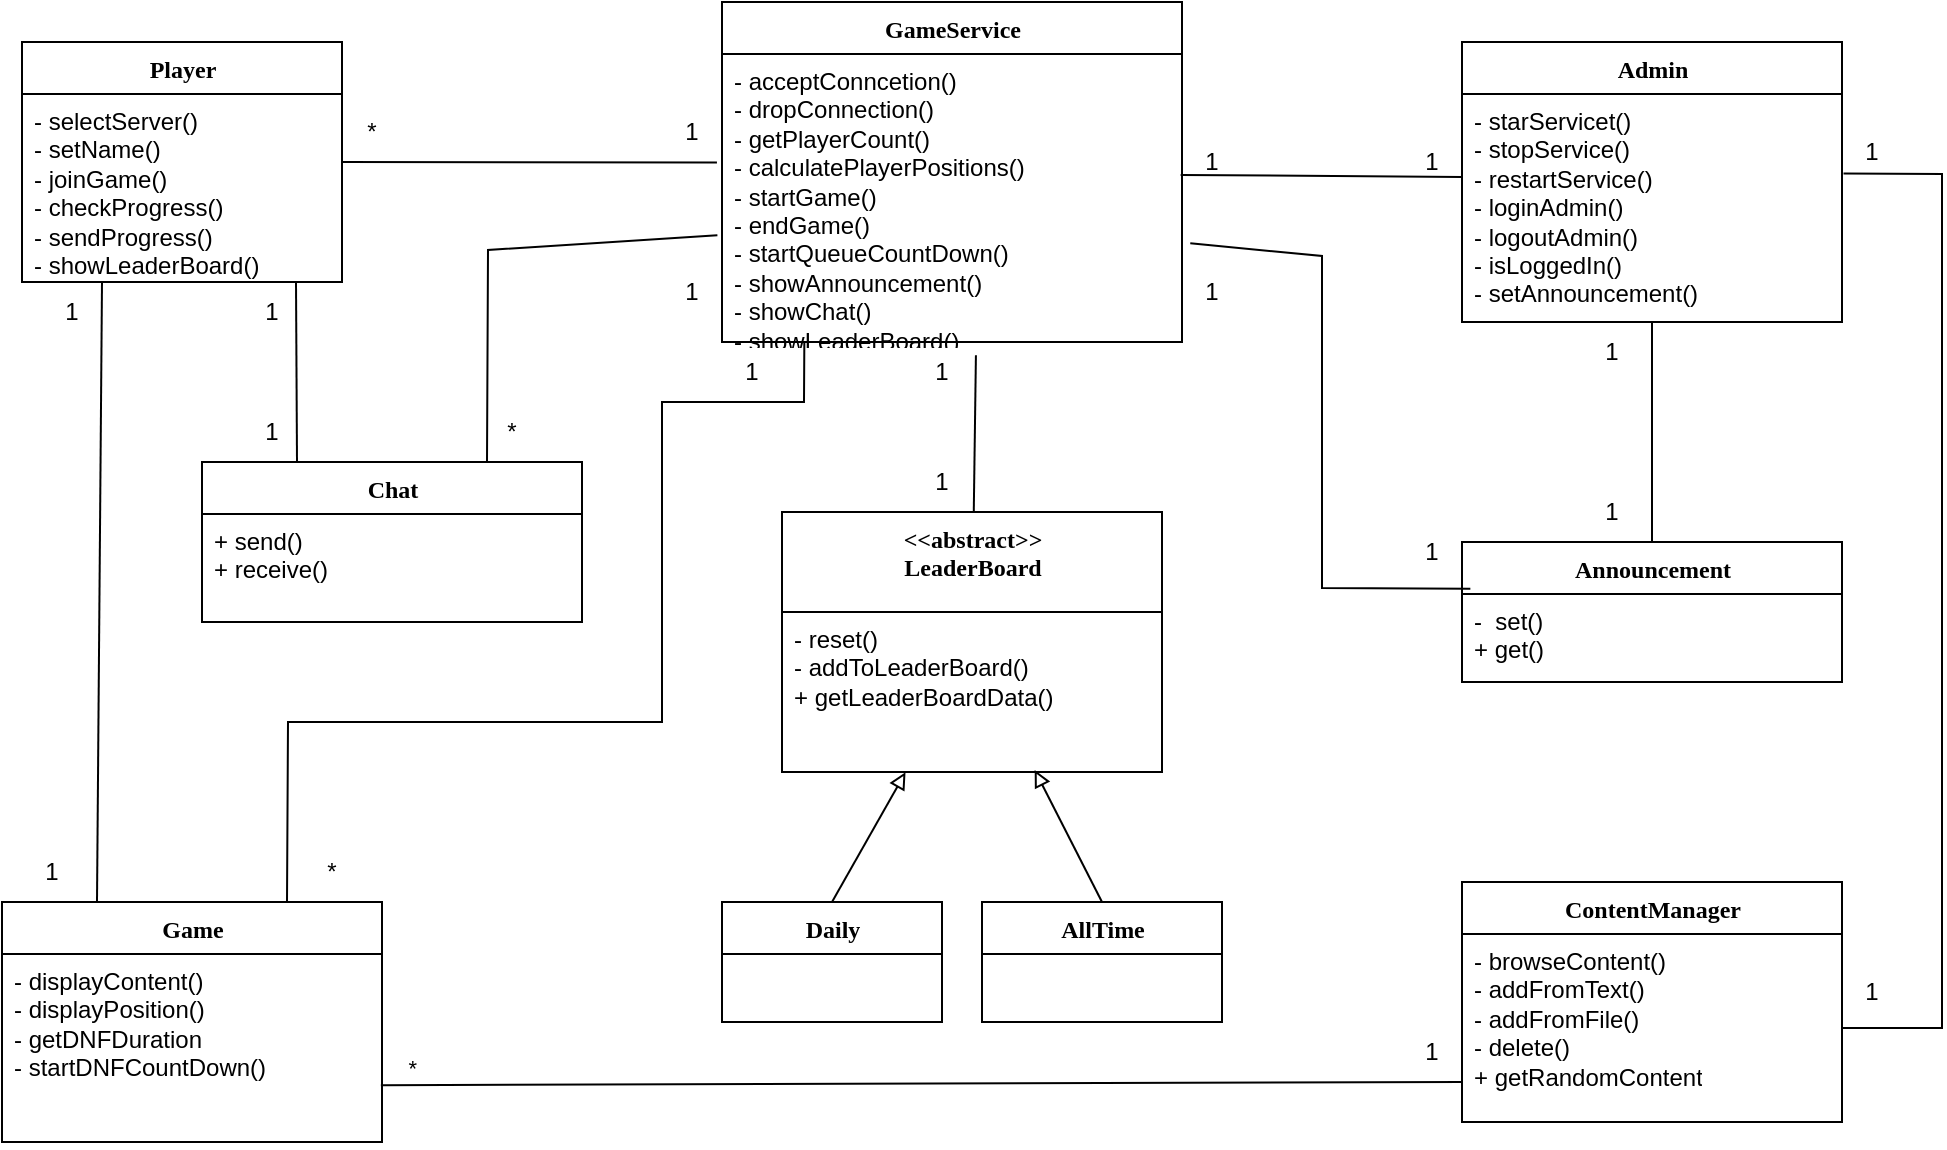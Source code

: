<mxfile version="15.7.3" type="github">
  <diagram name="Page-1" id="6133507b-19e7-1e82-6fc7-422aa6c4b21f">
    <mxGraphModel dx="1185" dy="588" grid="1" gridSize="10" guides="1" tooltips="1" connect="1" arrows="1" fold="1" page="1" pageScale="1" pageWidth="1100" pageHeight="850" background="none" math="0" shadow="0">
      <root>
        <mxCell id="0" />
        <mxCell id="1" parent="0" />
        <mxCell id="wfZpxTTQa772Oig5sYXO-8" value="Player" style="swimlane;html=1;fontStyle=1;align=center;verticalAlign=top;childLayout=stackLayout;horizontal=1;startSize=26;horizontalStack=0;resizeParent=1;resizeLast=0;collapsible=1;marginBottom=0;swimlaneFillColor=#ffffff;rounded=0;shadow=0;comic=0;labelBackgroundColor=none;strokeWidth=1;fillColor=none;fontFamily=Verdana;fontSize=12" parent="1" vertex="1">
          <mxGeometry x="90" y="60" width="160" height="120" as="geometry">
            <mxRectangle x="35" y="132" width="100" height="26" as="alternateBounds" />
          </mxGeometry>
        </mxCell>
        <mxCell id="wfZpxTTQa772Oig5sYXO-13" value="- selectServer()&lt;br&gt;- setName()&lt;br&gt;- joinGame()&lt;br&gt;- checkProgress()&lt;br&gt;- sendProgress()&lt;br&gt;- showLeaderBoard()" style="text;html=1;strokeColor=none;fillColor=none;align=left;verticalAlign=top;spacingLeft=4;spacingRight=4;whiteSpace=wrap;overflow=hidden;rotatable=0;points=[[0,0.5],[1,0.5]];portConstraint=eastwest;" parent="wfZpxTTQa772Oig5sYXO-8" vertex="1">
          <mxGeometry y="26" width="160" height="94" as="geometry" />
        </mxCell>
        <mxCell id="wfZpxTTQa772Oig5sYXO-30" value="Admin" style="swimlane;html=1;fontStyle=1;align=center;verticalAlign=top;childLayout=stackLayout;horizontal=1;startSize=26;horizontalStack=0;resizeParent=1;resizeLast=0;collapsible=1;marginBottom=0;swimlaneFillColor=#ffffff;rounded=0;shadow=0;comic=0;labelBackgroundColor=none;strokeWidth=1;fillColor=none;fontFamily=Verdana;fontSize=12" parent="1" vertex="1">
          <mxGeometry x="810" y="60" width="190" height="140" as="geometry">
            <mxRectangle x="35" y="132" width="100" height="26" as="alternateBounds" />
          </mxGeometry>
        </mxCell>
        <mxCell id="wfZpxTTQa772Oig5sYXO-31" value="- starServicet()&amp;nbsp;&lt;br&gt;- stopService()&lt;br&gt;- restartService()&lt;br&gt;- loginAdmin()&lt;br&gt;- logoutAdmin()&lt;br&gt;- isLoggedIn()&lt;br&gt;- setAnnouncement()" style="text;html=1;strokeColor=none;fillColor=none;align=left;verticalAlign=top;spacingLeft=4;spacingRight=4;whiteSpace=wrap;overflow=hidden;rotatable=0;points=[[0,0.5],[1,0.5]];portConstraint=eastwest;" parent="wfZpxTTQa772Oig5sYXO-30" vertex="1">
          <mxGeometry y="26" width="190" height="114" as="geometry" />
        </mxCell>
        <mxCell id="wfZpxTTQa772Oig5sYXO-37" value="GameService" style="swimlane;html=1;fontStyle=1;align=center;verticalAlign=top;childLayout=stackLayout;horizontal=1;startSize=26;horizontalStack=0;resizeParent=1;resizeLast=0;collapsible=1;marginBottom=0;swimlaneFillColor=#ffffff;rounded=0;shadow=0;comic=0;labelBackgroundColor=none;strokeWidth=1;fillColor=none;fontFamily=Verdana;fontSize=12" parent="1" vertex="1">
          <mxGeometry x="440" y="40" width="230" height="170" as="geometry">
            <mxRectangle x="35" y="132" width="100" height="26" as="alternateBounds" />
          </mxGeometry>
        </mxCell>
        <mxCell id="wfZpxTTQa772Oig5sYXO-38" value="- acceptConncetion()&amp;nbsp;&lt;br&gt;- dropConnection()&lt;br&gt;- getPlayerCount()&lt;br&gt;- calculatePlayerPositions()&lt;br&gt;- startGame()&lt;br&gt;- endGame()&lt;br&gt;- startQueueCountDown()&lt;br&gt;- showAnnouncement()&lt;br&gt;- showChat()&lt;br&gt;- showLeaderBoard()" style="text;html=1;strokeColor=none;fillColor=none;align=left;verticalAlign=top;spacingLeft=4;spacingRight=4;whiteSpace=wrap;overflow=hidden;rotatable=0;points=[[0,0.5],[1,0.5]];portConstraint=eastwest;" parent="wfZpxTTQa772Oig5sYXO-37" vertex="1">
          <mxGeometry y="26" width="230" height="144" as="geometry" />
        </mxCell>
        <mxCell id="wfZpxTTQa772Oig5sYXO-39" value="&amp;lt;&amp;lt;abstract&amp;gt;&amp;gt;&lt;br&gt;LeaderBoard" style="swimlane;html=1;fontStyle=1;align=center;verticalAlign=top;childLayout=stackLayout;horizontal=1;startSize=50;horizontalStack=0;resizeParent=1;resizeLast=0;collapsible=1;marginBottom=0;swimlaneFillColor=#ffffff;rounded=0;shadow=0;comic=0;labelBackgroundColor=none;strokeWidth=1;fillColor=none;fontFamily=Verdana;fontSize=12" parent="1" vertex="1">
          <mxGeometry x="470" y="295" width="190" height="130" as="geometry">
            <mxRectangle x="35" y="132" width="100" height="26" as="alternateBounds" />
          </mxGeometry>
        </mxCell>
        <mxCell id="wfZpxTTQa772Oig5sYXO-40" value="- reset()&amp;nbsp;&lt;br&gt;- addToLeaderBoard()&lt;br&gt;+ getLeaderBoardData()" style="text;html=1;strokeColor=none;fillColor=none;align=left;verticalAlign=top;spacingLeft=4;spacingRight=4;whiteSpace=wrap;overflow=hidden;rotatable=0;points=[[0,0.5],[1,0.5]];portConstraint=eastwest;" parent="wfZpxTTQa772Oig5sYXO-39" vertex="1">
          <mxGeometry y="50" width="190" height="74" as="geometry" />
        </mxCell>
        <mxCell id="eXDHZw1sji2fYFl-oHVr-1" value="ContentManager" style="swimlane;html=1;fontStyle=1;align=center;verticalAlign=top;childLayout=stackLayout;horizontal=1;startSize=26;horizontalStack=0;resizeParent=1;resizeLast=0;collapsible=1;marginBottom=0;swimlaneFillColor=#ffffff;rounded=0;shadow=0;comic=0;labelBackgroundColor=none;strokeWidth=1;fillColor=none;fontFamily=Verdana;fontSize=12" vertex="1" parent="1">
          <mxGeometry x="810" y="480" width="190" height="120" as="geometry">
            <mxRectangle x="35" y="132" width="100" height="26" as="alternateBounds" />
          </mxGeometry>
        </mxCell>
        <mxCell id="eXDHZw1sji2fYFl-oHVr-2" value="- browseContent()&lt;br&gt;- addFromText()&lt;br&gt;- addFromFile()&lt;br&gt;- delete()&lt;br&gt;+ getRandomContent&lt;br&gt;" style="text;html=1;strokeColor=none;fillColor=none;align=left;verticalAlign=top;spacingLeft=4;spacingRight=4;whiteSpace=wrap;overflow=hidden;rotatable=0;points=[[0,0.5],[1,0.5]];portConstraint=eastwest;" vertex="1" parent="eXDHZw1sji2fYFl-oHVr-1">
          <mxGeometry y="26" width="190" height="94" as="geometry" />
        </mxCell>
        <mxCell id="eXDHZw1sji2fYFl-oHVr-4" value="Game" style="swimlane;html=1;fontStyle=1;align=center;verticalAlign=top;childLayout=stackLayout;horizontal=1;startSize=26;horizontalStack=0;resizeParent=1;resizeLast=0;collapsible=1;marginBottom=0;swimlaneFillColor=#ffffff;rounded=0;shadow=0;comic=0;labelBackgroundColor=none;strokeWidth=1;fillColor=none;fontFamily=Verdana;fontSize=12" vertex="1" parent="1">
          <mxGeometry x="80" y="490" width="190" height="120" as="geometry">
            <mxRectangle x="35" y="132" width="100" height="26" as="alternateBounds" />
          </mxGeometry>
        </mxCell>
        <mxCell id="eXDHZw1sji2fYFl-oHVr-5" value="- displayContent()&lt;br&gt;- displayPosition()&lt;br&gt;- getDNFDuration&lt;br&gt;- startDNFCountDown()" style="text;html=1;strokeColor=none;fillColor=none;align=left;verticalAlign=top;spacingLeft=4;spacingRight=4;whiteSpace=wrap;overflow=hidden;rotatable=0;points=[[0,0.5],[1,0.5]];portConstraint=eastwest;" vertex="1" parent="eXDHZw1sji2fYFl-oHVr-4">
          <mxGeometry y="26" width="190" height="94" as="geometry" />
        </mxCell>
        <mxCell id="eXDHZw1sji2fYFl-oHVr-7" value="Chat" style="swimlane;html=1;fontStyle=1;align=center;verticalAlign=top;childLayout=stackLayout;horizontal=1;startSize=26;horizontalStack=0;resizeParent=1;resizeLast=0;collapsible=1;marginBottom=0;swimlaneFillColor=#ffffff;rounded=0;shadow=0;comic=0;labelBackgroundColor=none;strokeWidth=1;fillColor=none;fontFamily=Verdana;fontSize=12" vertex="1" parent="1">
          <mxGeometry x="180" y="270" width="190" height="80" as="geometry">
            <mxRectangle x="35" y="132" width="100" height="26" as="alternateBounds" />
          </mxGeometry>
        </mxCell>
        <mxCell id="eXDHZw1sji2fYFl-oHVr-8" value="+ send()&amp;nbsp;&lt;br&gt;+ receive()" style="text;html=1;strokeColor=none;fillColor=none;align=left;verticalAlign=top;spacingLeft=4;spacingRight=4;whiteSpace=wrap;overflow=hidden;rotatable=0;points=[[0,0.5],[1,0.5]];portConstraint=eastwest;" vertex="1" parent="eXDHZw1sji2fYFl-oHVr-7">
          <mxGeometry y="26" width="190" height="44" as="geometry" />
        </mxCell>
        <mxCell id="eXDHZw1sji2fYFl-oHVr-9" value="Announcement" style="swimlane;html=1;fontStyle=1;align=center;verticalAlign=top;childLayout=stackLayout;horizontal=1;startSize=26;horizontalStack=0;resizeParent=1;resizeLast=0;collapsible=1;marginBottom=0;swimlaneFillColor=#ffffff;rounded=0;shadow=0;comic=0;labelBackgroundColor=none;strokeWidth=1;fillColor=none;fontFamily=Verdana;fontSize=12" vertex="1" parent="1">
          <mxGeometry x="810" y="310" width="190" height="70" as="geometry">
            <mxRectangle x="35" y="132" width="100" height="26" as="alternateBounds" />
          </mxGeometry>
        </mxCell>
        <mxCell id="eXDHZw1sji2fYFl-oHVr-10" value="-&amp;nbsp; set()&lt;br&gt;+ get()&amp;nbsp;" style="text;html=1;strokeColor=none;fillColor=none;align=left;verticalAlign=top;spacingLeft=4;spacingRight=4;whiteSpace=wrap;overflow=hidden;rotatable=0;points=[[0,0.5],[1,0.5]];portConstraint=eastwest;" vertex="1" parent="eXDHZw1sji2fYFl-oHVr-9">
          <mxGeometry y="26" width="190" height="44" as="geometry" />
        </mxCell>
        <mxCell id="eXDHZw1sji2fYFl-oHVr-11" value="Daily" style="swimlane;html=1;fontStyle=1;align=center;verticalAlign=top;childLayout=stackLayout;horizontal=1;startSize=26;horizontalStack=0;resizeParent=1;resizeLast=0;collapsible=1;marginBottom=0;swimlaneFillColor=#ffffff;rounded=0;shadow=0;comic=0;labelBackgroundColor=none;strokeWidth=1;fillColor=none;fontFamily=Verdana;fontSize=12" vertex="1" parent="1">
          <mxGeometry x="440" y="490" width="110" height="60" as="geometry">
            <mxRectangle x="35" y="132" width="100" height="26" as="alternateBounds" />
          </mxGeometry>
        </mxCell>
        <mxCell id="eXDHZw1sji2fYFl-oHVr-13" value="AllTime" style="swimlane;html=1;fontStyle=1;align=center;verticalAlign=top;childLayout=stackLayout;horizontal=1;startSize=26;horizontalStack=0;resizeParent=1;resizeLast=0;collapsible=1;marginBottom=0;swimlaneFillColor=#ffffff;rounded=0;shadow=0;comic=0;labelBackgroundColor=none;strokeWidth=1;fillColor=none;fontFamily=Verdana;fontSize=12" vertex="1" parent="1">
          <mxGeometry x="570" y="490" width="120" height="60" as="geometry">
            <mxRectangle x="35" y="132" width="100" height="26" as="alternateBounds" />
          </mxGeometry>
        </mxCell>
        <mxCell id="eXDHZw1sji2fYFl-oHVr-14" value="" style="endArrow=none;html=1;rounded=0;entryX=-0.011;entryY=0.377;entryDx=0;entryDy=0;entryPerimeter=0;exitX=0;exitY=1;exitDx=0;exitDy=0;exitPerimeter=0;" edge="1" parent="1" source="eXDHZw1sji2fYFl-oHVr-20" target="wfZpxTTQa772Oig5sYXO-38">
          <mxGeometry width="50" height="50" relative="1" as="geometry">
            <mxPoint x="300" y="140" as="sourcePoint" />
            <mxPoint x="410" y="123" as="targetPoint" />
          </mxGeometry>
        </mxCell>
        <mxCell id="eXDHZw1sji2fYFl-oHVr-17" value="" style="endArrow=block;html=1;rounded=0;exitX=0.5;exitY=0;exitDx=0;exitDy=0;endFill=0;entryX=0.325;entryY=1.083;entryDx=0;entryDy=0;entryPerimeter=0;" edge="1" parent="1" source="eXDHZw1sji2fYFl-oHVr-11" target="wfZpxTTQa772Oig5sYXO-40">
          <mxGeometry width="50" height="50" relative="1" as="geometry">
            <mxPoint x="520" y="420" as="sourcePoint" />
            <mxPoint x="530" y="430" as="targetPoint" />
          </mxGeometry>
        </mxCell>
        <mxCell id="eXDHZw1sji2fYFl-oHVr-19" value="" style="endArrow=block;html=1;rounded=0;exitX=0.5;exitY=0;exitDx=0;exitDy=0;endFill=0;entryX=0.665;entryY=1.068;entryDx=0;entryDy=0;entryPerimeter=0;" edge="1" parent="1" source="eXDHZw1sji2fYFl-oHVr-13" target="wfZpxTTQa772Oig5sYXO-40">
          <mxGeometry width="50" height="50" relative="1" as="geometry">
            <mxPoint x="505" y="500" as="sourcePoint" />
            <mxPoint x="540" y="440" as="targetPoint" />
          </mxGeometry>
        </mxCell>
        <mxCell id="eXDHZw1sji2fYFl-oHVr-20" value="*" style="text;html=1;strokeColor=none;fillColor=none;align=center;verticalAlign=middle;whiteSpace=wrap;rounded=0;" vertex="1" parent="1">
          <mxGeometry x="250" y="90" width="30" height="30" as="geometry" />
        </mxCell>
        <mxCell id="eXDHZw1sji2fYFl-oHVr-21" value="1" style="text;html=1;strokeColor=none;fillColor=none;align=center;verticalAlign=middle;whiteSpace=wrap;rounded=0;" vertex="1" parent="1">
          <mxGeometry x="410" y="90" width="30" height="30" as="geometry" />
        </mxCell>
        <mxCell id="eXDHZw1sji2fYFl-oHVr-22" value="" style="endArrow=none;html=1;rounded=0;exitX=0.25;exitY=1;exitDx=0;exitDy=0;entryX=0.25;entryY=0;entryDx=0;entryDy=0;" edge="1" parent="1" source="wfZpxTTQa772Oig5sYXO-8" target="eXDHZw1sji2fYFl-oHVr-4">
          <mxGeometry width="50" height="50" relative="1" as="geometry">
            <mxPoint x="520" y="420" as="sourcePoint" />
            <mxPoint x="410" y="123" as="targetPoint" />
          </mxGeometry>
        </mxCell>
        <mxCell id="eXDHZw1sji2fYFl-oHVr-23" value="" style="endArrow=none;html=1;rounded=0;entryX=0.75;entryY=0;entryDx=0;entryDy=0;exitX=0.179;exitY=0.999;exitDx=0;exitDy=0;exitPerimeter=0;" edge="1" parent="1" source="wfZpxTTQa772Oig5sYXO-38" target="eXDHZw1sji2fYFl-oHVr-4">
          <mxGeometry width="50" height="50" relative="1" as="geometry">
            <mxPoint x="420" y="230" as="sourcePoint" />
            <mxPoint x="410" y="123" as="targetPoint" />
            <Array as="points">
              <mxPoint x="481" y="240" />
              <mxPoint x="410" y="240" />
              <mxPoint x="410" y="400" />
              <mxPoint x="223" y="400" />
            </Array>
          </mxGeometry>
        </mxCell>
        <mxCell id="eXDHZw1sji2fYFl-oHVr-26" value="*" style="text;html=1;strokeColor=none;fillColor=none;align=center;verticalAlign=middle;whiteSpace=wrap;rounded=0;" vertex="1" parent="1">
          <mxGeometry x="230" y="460" width="30" height="30" as="geometry" />
        </mxCell>
        <mxCell id="eXDHZw1sji2fYFl-oHVr-27" value="1" style="text;html=1;strokeColor=none;fillColor=none;align=center;verticalAlign=middle;whiteSpace=wrap;rounded=0;" vertex="1" parent="1">
          <mxGeometry x="440" y="210" width="30" height="30" as="geometry" />
        </mxCell>
        <mxCell id="eXDHZw1sji2fYFl-oHVr-28" value="1" style="text;html=1;strokeColor=none;fillColor=none;align=center;verticalAlign=middle;whiteSpace=wrap;rounded=0;" vertex="1" parent="1">
          <mxGeometry x="100" y="180" width="30" height="30" as="geometry" />
        </mxCell>
        <mxCell id="eXDHZw1sji2fYFl-oHVr-29" value="1" style="text;html=1;strokeColor=none;fillColor=none;align=center;verticalAlign=middle;whiteSpace=wrap;rounded=0;" vertex="1" parent="1">
          <mxGeometry x="90" y="460" width="30" height="30" as="geometry" />
        </mxCell>
        <mxCell id="eXDHZw1sji2fYFl-oHVr-30" value="" style="endArrow=none;html=1;rounded=0;exitX=0.25;exitY=0;exitDx=0;exitDy=0;" edge="1" parent="1" source="eXDHZw1sji2fYFl-oHVr-7">
          <mxGeometry width="50" height="50" relative="1" as="geometry">
            <mxPoint x="520" y="420" as="sourcePoint" />
            <mxPoint x="227" y="180" as="targetPoint" />
          </mxGeometry>
        </mxCell>
        <mxCell id="eXDHZw1sji2fYFl-oHVr-35" value="" style="endArrow=none;html=1;rounded=0;exitX=0.997;exitY=0.698;exitDx=0;exitDy=0;exitPerimeter=0;entryX=0;entryY=0.787;entryDx=0;entryDy=0;entryPerimeter=0;endFill=0;" edge="1" parent="1" source="eXDHZw1sji2fYFl-oHVr-5" target="eXDHZw1sji2fYFl-oHVr-2">
          <mxGeometry relative="1" as="geometry">
            <mxPoint x="460" y="400" as="sourcePoint" />
            <mxPoint x="620" y="400" as="targetPoint" />
          </mxGeometry>
        </mxCell>
        <mxCell id="eXDHZw1sji2fYFl-oHVr-37" value="&amp;nbsp; &amp;nbsp; *" style="edgeLabel;resizable=0;html=1;align=left;verticalAlign=bottom;" connectable="0" vertex="1" parent="eXDHZw1sji2fYFl-oHVr-35">
          <mxGeometry x="-1" relative="1" as="geometry" />
        </mxCell>
        <mxCell id="eXDHZw1sji2fYFl-oHVr-40" value="1" style="text;html=1;strokeColor=none;fillColor=none;align=center;verticalAlign=middle;whiteSpace=wrap;rounded=0;" vertex="1" parent="1">
          <mxGeometry x="200" y="180" width="30" height="30" as="geometry" />
        </mxCell>
        <mxCell id="eXDHZw1sji2fYFl-oHVr-41" value="1" style="text;html=1;strokeColor=none;fillColor=none;align=center;verticalAlign=middle;whiteSpace=wrap;rounded=0;" vertex="1" parent="1">
          <mxGeometry x="200" y="240" width="30" height="30" as="geometry" />
        </mxCell>
        <mxCell id="eXDHZw1sji2fYFl-oHVr-42" value="" style="endArrow=none;html=1;rounded=0;exitX=0.75;exitY=0;exitDx=0;exitDy=0;entryX=-0.01;entryY=0.629;entryDx=0;entryDy=0;entryPerimeter=0;" edge="1" parent="1" source="eXDHZw1sji2fYFl-oHVr-7" target="wfZpxTTQa772Oig5sYXO-38">
          <mxGeometry width="50" height="50" relative="1" as="geometry">
            <mxPoint x="520" y="420" as="sourcePoint" />
            <mxPoint x="570" y="370" as="targetPoint" />
            <Array as="points">
              <mxPoint x="323" y="164" />
            </Array>
          </mxGeometry>
        </mxCell>
        <mxCell id="eXDHZw1sji2fYFl-oHVr-43" value="1" style="text;html=1;strokeColor=none;fillColor=none;align=center;verticalAlign=middle;whiteSpace=wrap;rounded=0;" vertex="1" parent="1">
          <mxGeometry x="410" y="170" width="30" height="30" as="geometry" />
        </mxCell>
        <mxCell id="eXDHZw1sji2fYFl-oHVr-44" value="*" style="text;html=1;strokeColor=none;fillColor=none;align=center;verticalAlign=middle;whiteSpace=wrap;rounded=0;" vertex="1" parent="1">
          <mxGeometry x="320" y="240" width="30" height="30" as="geometry" />
        </mxCell>
        <mxCell id="eXDHZw1sji2fYFl-oHVr-45" value="" style="endArrow=none;html=1;rounded=0;entryX=0.552;entryY=1.046;entryDx=0;entryDy=0;entryPerimeter=0;" edge="1" parent="1" source="wfZpxTTQa772Oig5sYXO-39" target="wfZpxTTQa772Oig5sYXO-38">
          <mxGeometry width="50" height="50" relative="1" as="geometry">
            <mxPoint x="520" y="420" as="sourcePoint" />
            <mxPoint x="570" y="370" as="targetPoint" />
          </mxGeometry>
        </mxCell>
        <mxCell id="eXDHZw1sji2fYFl-oHVr-46" value="1" style="text;html=1;strokeColor=none;fillColor=none;align=center;verticalAlign=middle;whiteSpace=wrap;rounded=0;" vertex="1" parent="1">
          <mxGeometry x="535" y="210" width="30" height="30" as="geometry" />
        </mxCell>
        <mxCell id="eXDHZw1sji2fYFl-oHVr-47" value="1" style="text;html=1;strokeColor=none;fillColor=none;align=center;verticalAlign=middle;whiteSpace=wrap;rounded=0;" vertex="1" parent="1">
          <mxGeometry x="535" y="265" width="30" height="30" as="geometry" />
        </mxCell>
        <mxCell id="eXDHZw1sji2fYFl-oHVr-49" value="" style="endArrow=none;html=1;rounded=0;exitX=0.997;exitY=0.42;exitDx=0;exitDy=0;exitPerimeter=0;entryX=1;entryY=0.75;entryDx=0;entryDy=0;" edge="1" parent="1" source="wfZpxTTQa772Oig5sYXO-38" target="eXDHZw1sji2fYFl-oHVr-51">
          <mxGeometry width="50" height="50" relative="1" as="geometry">
            <mxPoint x="520" y="420" as="sourcePoint" />
            <mxPoint x="810" y="138" as="targetPoint" />
          </mxGeometry>
        </mxCell>
        <mxCell id="eXDHZw1sji2fYFl-oHVr-50" value="1" style="text;html=1;strokeColor=none;fillColor=none;align=center;verticalAlign=middle;whiteSpace=wrap;rounded=0;" vertex="1" parent="1">
          <mxGeometry x="670" y="105" width="30" height="30" as="geometry" />
        </mxCell>
        <mxCell id="eXDHZw1sji2fYFl-oHVr-51" value="1" style="text;html=1;strokeColor=none;fillColor=none;align=center;verticalAlign=middle;whiteSpace=wrap;rounded=0;" vertex="1" parent="1">
          <mxGeometry x="780" y="105" width="30" height="30" as="geometry" />
        </mxCell>
        <mxCell id="eXDHZw1sji2fYFl-oHVr-52" value="" style="endArrow=none;html=1;rounded=0;exitX=0.5;exitY=0;exitDx=0;exitDy=0;" edge="1" parent="1" source="eXDHZw1sji2fYFl-oHVr-9" target="wfZpxTTQa772Oig5sYXO-31">
          <mxGeometry width="50" height="50" relative="1" as="geometry">
            <mxPoint x="520" y="420" as="sourcePoint" />
            <mxPoint x="570" y="370" as="targetPoint" />
          </mxGeometry>
        </mxCell>
        <mxCell id="eXDHZw1sji2fYFl-oHVr-53" value="1" style="text;html=1;strokeColor=none;fillColor=none;align=center;verticalAlign=middle;whiteSpace=wrap;rounded=0;" vertex="1" parent="1">
          <mxGeometry x="870" y="200" width="30" height="30" as="geometry" />
        </mxCell>
        <mxCell id="eXDHZw1sji2fYFl-oHVr-54" value="1" style="text;html=1;strokeColor=none;fillColor=none;align=center;verticalAlign=middle;whiteSpace=wrap;rounded=0;" vertex="1" parent="1">
          <mxGeometry x="870" y="280" width="30" height="30" as="geometry" />
        </mxCell>
        <mxCell id="eXDHZw1sji2fYFl-oHVr-55" value="" style="endArrow=none;html=1;rounded=0;entryX=1.018;entryY=0.657;entryDx=0;entryDy=0;entryPerimeter=0;exitX=0.022;exitY=-0.061;exitDx=0;exitDy=0;exitPerimeter=0;" edge="1" parent="1" source="eXDHZw1sji2fYFl-oHVr-10" target="wfZpxTTQa772Oig5sYXO-38">
          <mxGeometry width="50" height="50" relative="1" as="geometry">
            <mxPoint x="790" y="310" as="sourcePoint" />
            <mxPoint x="570" y="370" as="targetPoint" />
            <Array as="points">
              <mxPoint x="740" y="333" />
              <mxPoint x="740" y="167" />
            </Array>
          </mxGeometry>
        </mxCell>
        <mxCell id="eXDHZw1sji2fYFl-oHVr-56" value="1" style="text;html=1;strokeColor=none;fillColor=none;align=center;verticalAlign=middle;whiteSpace=wrap;rounded=0;" vertex="1" parent="1">
          <mxGeometry x="670" y="170" width="30" height="30" as="geometry" />
        </mxCell>
        <mxCell id="eXDHZw1sji2fYFl-oHVr-57" value="1" style="text;html=1;strokeColor=none;fillColor=none;align=center;verticalAlign=middle;whiteSpace=wrap;rounded=0;" vertex="1" parent="1">
          <mxGeometry x="780" y="300" width="30" height="30" as="geometry" />
        </mxCell>
        <mxCell id="eXDHZw1sji2fYFl-oHVr-58" value="" style="endArrow=none;html=1;rounded=0;exitX=1;exitY=0.5;exitDx=0;exitDy=0;entryX=1.004;entryY=0.349;entryDx=0;entryDy=0;entryPerimeter=0;" edge="1" parent="1" source="eXDHZw1sji2fYFl-oHVr-2" target="wfZpxTTQa772Oig5sYXO-31">
          <mxGeometry width="50" height="50" relative="1" as="geometry">
            <mxPoint x="580" y="370" as="sourcePoint" />
            <mxPoint x="630" y="320" as="targetPoint" />
            <Array as="points">
              <mxPoint x="1050" y="553" />
              <mxPoint x="1050" y="126" />
            </Array>
          </mxGeometry>
        </mxCell>
        <mxCell id="eXDHZw1sji2fYFl-oHVr-59" value="1" style="text;html=1;strokeColor=none;fillColor=none;align=center;verticalAlign=middle;whiteSpace=wrap;rounded=0;" vertex="1" parent="1">
          <mxGeometry x="1000" y="520" width="30" height="30" as="geometry" />
        </mxCell>
        <mxCell id="eXDHZw1sji2fYFl-oHVr-60" value="1" style="text;html=1;strokeColor=none;fillColor=none;align=center;verticalAlign=middle;whiteSpace=wrap;rounded=0;" vertex="1" parent="1">
          <mxGeometry x="780" y="550" width="30" height="30" as="geometry" />
        </mxCell>
        <mxCell id="eXDHZw1sji2fYFl-oHVr-61" value="1" style="text;html=1;strokeColor=none;fillColor=none;align=center;verticalAlign=middle;whiteSpace=wrap;rounded=0;" vertex="1" parent="1">
          <mxGeometry x="1000" y="100" width="30" height="30" as="geometry" />
        </mxCell>
      </root>
    </mxGraphModel>
  </diagram>
</mxfile>
